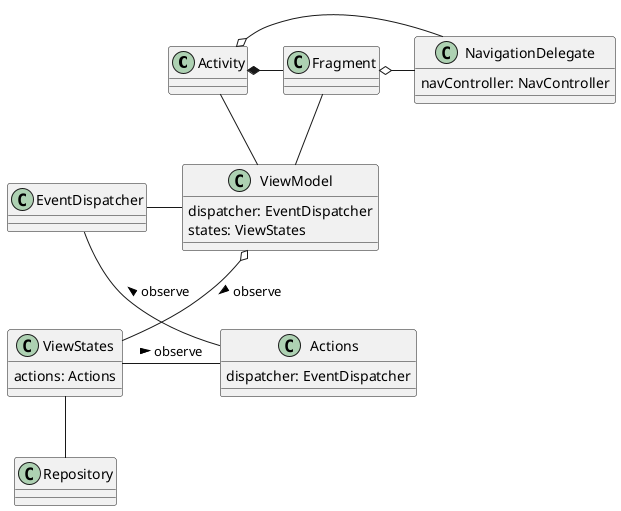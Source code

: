 @startuml

class Activity
class Fragment
class ViewModel {
  dispatcher: EventDispatcher
  states: ViewStates
}

class EventDispatcher 
class Actions {
  dispatcher: EventDispatcher
}
class ViewStates {
  actions: Actions
}
class NavigationDelegate {
  navController: NavController
}

Activity *- Fragment
Activity -- ViewModel
Activity o- NavigationDelegate

Fragment -- ViewModel
Fragment o- NavigationDelegate

EventDispatcher - ViewModel
EventDispatcher -- Actions : < observe

ViewModel o-- ViewStates : > observe

ViewStates - Actions : > observe
'ViewStates *-- NavigationDelegate
ViewStates -- Repository
@enduml
